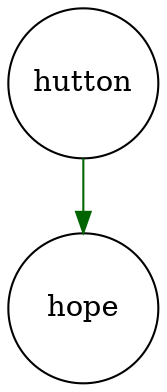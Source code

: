 digraph fullagr_hutton_hope { 
 K=0.6 
 "hutton" -> { "hope" } [color="darkgreen", arrowhead="normal", penwidth=1, href="#407"]; 
 "hutton" [shape="circle", fixedsize="true", height=1, width=1, style="filled", fillcolor="white", href="#hutton"]; 
 "hope" [shape="circle", fixedsize="true", height=1, width=1, style="filled", fillcolor="white", href="#hope"]; 

}